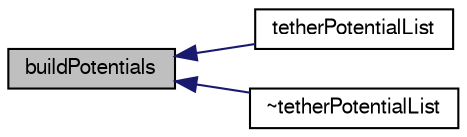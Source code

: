 digraph "buildPotentials"
{
  bgcolor="transparent";
  edge [fontname="FreeSans",fontsize="10",labelfontname="FreeSans",labelfontsize="10"];
  node [fontname="FreeSans",fontsize="10",shape=record];
  rankdir="LR";
  Node24 [label="buildPotentials",height=0.2,width=0.4,color="black", fillcolor="grey75", style="filled", fontcolor="black"];
  Node24 -> Node25 [dir="back",color="midnightblue",fontsize="10",style="solid",fontname="FreeSans"];
  Node25 [label="tetherPotentialList",height=0.2,width=0.4,color="black",URL="$a24498.html#abdcc85139b9da2e7c62797b8c0205475",tooltip="Construct from siteIdList and potental dictionaries. "];
  Node24 -> Node26 [dir="back",color="midnightblue",fontsize="10",style="solid",fontname="FreeSans"];
  Node26 [label="~tetherPotentialList",height=0.2,width=0.4,color="black",URL="$a24498.html#a77b0df5bc6b19b949b379f5e41510b95",tooltip="Destructor. "];
}
